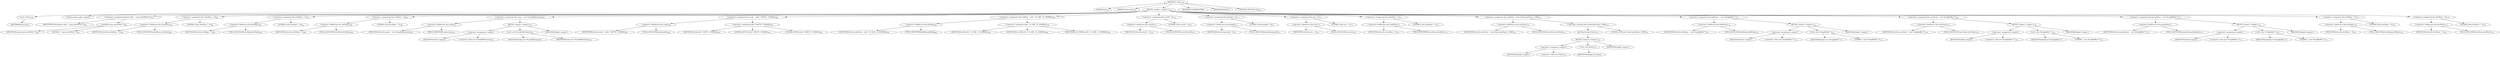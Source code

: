 digraph "&lt;init&gt;" {  
"294" [label = <(METHOD,&lt;init&gt;)<SUB>159</SUB>> ]
"13" [label = <(PARAM,this)<SUB>159</SUB>> ]
"295" [label = <(PARAM,String name)<SUB>159</SUB>> ]
"296" [label = <(BLOCK,&lt;empty&gt;,&lt;empty&gt;)<SUB>159</SUB>> ]
"297" [label = <(&lt;init&gt;,this();)<SUB>160</SUB>> ]
"12" [label = <(IDENTIFIER,this,this();)> ]
"298" [label = <(LOCAL,boolean isDir: boolean)> ]
"299" [label = <(&lt;operator&gt;.assignment,boolean isDir = name.endsWith(&quot;/&quot;))<SUB>162</SUB>> ]
"300" [label = <(IDENTIFIER,isDir,boolean isDir = name.endsWith(&quot;/&quot;))<SUB>162</SUB>> ]
"301" [label = <(endsWith,name.endsWith(&quot;/&quot;))<SUB>162</SUB>> ]
"302" [label = <(IDENTIFIER,name,name.endsWith(&quot;/&quot;))<SUB>162</SUB>> ]
"303" [label = <(LITERAL,&quot;/&quot;,name.endsWith(&quot;/&quot;))<SUB>162</SUB>> ]
"304" [label = <(&lt;operator&gt;.assignment,this.checkSum = 0)<SUB>164</SUB>> ]
"305" [label = <(&lt;operator&gt;.fieldAccess,this.checkSum)<SUB>164</SUB>> ]
"14" [label = <(IDENTIFIER,this,this.checkSum = 0)<SUB>164</SUB>> ]
"306" [label = <(FIELD_IDENTIFIER,checkSum,checkSum)<SUB>164</SUB>> ]
"307" [label = <(LITERAL,0,this.checkSum = 0)<SUB>164</SUB>> ]
"308" [label = <(&lt;operator&gt;.assignment,this.devMajor = 0)<SUB>165</SUB>> ]
"309" [label = <(&lt;operator&gt;.fieldAccess,this.devMajor)<SUB>165</SUB>> ]
"15" [label = <(IDENTIFIER,this,this.devMajor = 0)<SUB>165</SUB>> ]
"310" [label = <(FIELD_IDENTIFIER,devMajor,devMajor)<SUB>165</SUB>> ]
"311" [label = <(LITERAL,0,this.devMajor = 0)<SUB>165</SUB>> ]
"312" [label = <(&lt;operator&gt;.assignment,this.devMinor = 0)<SUB>166</SUB>> ]
"313" [label = <(&lt;operator&gt;.fieldAccess,this.devMinor)<SUB>166</SUB>> ]
"16" [label = <(IDENTIFIER,this,this.devMinor = 0)<SUB>166</SUB>> ]
"314" [label = <(FIELD_IDENTIFIER,devMinor,devMinor)<SUB>166</SUB>> ]
"315" [label = <(LITERAL,0,this.devMinor = 0)<SUB>166</SUB>> ]
"316" [label = <(&lt;operator&gt;.assignment,this.name = new StringBuffer(name))<SUB>167</SUB>> ]
"317" [label = <(&lt;operator&gt;.fieldAccess,this.name)<SUB>167</SUB>> ]
"17" [label = <(IDENTIFIER,this,this.name = new StringBuffer(name))<SUB>167</SUB>> ]
"318" [label = <(FIELD_IDENTIFIER,name,name)<SUB>167</SUB>> ]
"319" [label = <(BLOCK,&lt;empty&gt;,&lt;empty&gt;)<SUB>167</SUB>> ]
"320" [label = <(&lt;operator&gt;.assignment,&lt;empty&gt;)> ]
"321" [label = <(IDENTIFIER,$obj5,&lt;empty&gt;)> ]
"322" [label = <(&lt;operator&gt;.alloc,new StringBuffer(name))<SUB>167</SUB>> ]
"323" [label = <(&lt;init&gt;,new StringBuffer(name))<SUB>167</SUB>> ]
"324" [label = <(IDENTIFIER,$obj5,new StringBuffer(name))> ]
"325" [label = <(IDENTIFIER,name,new StringBuffer(name))<SUB>167</SUB>> ]
"326" [label = <(IDENTIFIER,$obj5,&lt;empty&gt;)> ]
"327" [label = <(&lt;operator&gt;.assignment,this.mode = isDir ? 040755 : 0100644)<SUB>168</SUB>> ]
"328" [label = <(&lt;operator&gt;.fieldAccess,this.mode)<SUB>168</SUB>> ]
"18" [label = <(IDENTIFIER,this,this.mode = isDir ? 040755 : 0100644)<SUB>168</SUB>> ]
"329" [label = <(FIELD_IDENTIFIER,mode,mode)<SUB>168</SUB>> ]
"330" [label = <(&lt;operator&gt;.conditional,isDir ? 040755 : 0100644)<SUB>168</SUB>> ]
"331" [label = <(IDENTIFIER,isDir,isDir ? 040755 : 0100644)<SUB>168</SUB>> ]
"332" [label = <(LITERAL,040755,isDir ? 040755 : 0100644)<SUB>168</SUB>> ]
"333" [label = <(LITERAL,0100644,isDir ? 040755 : 0100644)<SUB>168</SUB>> ]
"334" [label = <(&lt;operator&gt;.assignment,this.linkFlag = isDir ? LF_DIR : LF_NORMAL)<SUB>169</SUB>> ]
"335" [label = <(&lt;operator&gt;.fieldAccess,this.linkFlag)<SUB>169</SUB>> ]
"19" [label = <(IDENTIFIER,this,this.linkFlag = isDir ? LF_DIR : LF_NORMAL)<SUB>169</SUB>> ]
"336" [label = <(FIELD_IDENTIFIER,linkFlag,linkFlag)<SUB>169</SUB>> ]
"337" [label = <(&lt;operator&gt;.conditional,isDir ? LF_DIR : LF_NORMAL)<SUB>169</SUB>> ]
"338" [label = <(IDENTIFIER,isDir,isDir ? LF_DIR : LF_NORMAL)<SUB>169</SUB>> ]
"339" [label = <(IDENTIFIER,LF_DIR,isDir ? LF_DIR : LF_NORMAL)<SUB>169</SUB>> ]
"340" [label = <(IDENTIFIER,LF_NORMAL,isDir ? LF_DIR : LF_NORMAL)<SUB>169</SUB>> ]
"341" [label = <(&lt;operator&gt;.assignment,this.userId = 0)<SUB>170</SUB>> ]
"342" [label = <(&lt;operator&gt;.fieldAccess,this.userId)<SUB>170</SUB>> ]
"20" [label = <(IDENTIFIER,this,this.userId = 0)<SUB>170</SUB>> ]
"343" [label = <(FIELD_IDENTIFIER,userId,userId)<SUB>170</SUB>> ]
"344" [label = <(LITERAL,0,this.userId = 0)<SUB>170</SUB>> ]
"345" [label = <(&lt;operator&gt;.assignment,this.groupId = 0)<SUB>171</SUB>> ]
"346" [label = <(&lt;operator&gt;.fieldAccess,this.groupId)<SUB>171</SUB>> ]
"21" [label = <(IDENTIFIER,this,this.groupId = 0)<SUB>171</SUB>> ]
"347" [label = <(FIELD_IDENTIFIER,groupId,groupId)<SUB>171</SUB>> ]
"348" [label = <(LITERAL,0,this.groupId = 0)<SUB>171</SUB>> ]
"349" [label = <(&lt;operator&gt;.assignment,this.size = 0)<SUB>172</SUB>> ]
"350" [label = <(&lt;operator&gt;.fieldAccess,this.size)<SUB>172</SUB>> ]
"22" [label = <(IDENTIFIER,this,this.size = 0)<SUB>172</SUB>> ]
"351" [label = <(FIELD_IDENTIFIER,size,size)<SUB>172</SUB>> ]
"352" [label = <(LITERAL,0,this.size = 0)<SUB>172</SUB>> ]
"353" [label = <(&lt;operator&gt;.assignment,this.checkSum = 0)<SUB>173</SUB>> ]
"354" [label = <(&lt;operator&gt;.fieldAccess,this.checkSum)<SUB>173</SUB>> ]
"23" [label = <(IDENTIFIER,this,this.checkSum = 0)<SUB>173</SUB>> ]
"355" [label = <(FIELD_IDENTIFIER,checkSum,checkSum)<SUB>173</SUB>> ]
"356" [label = <(LITERAL,0,this.checkSum = 0)<SUB>173</SUB>> ]
"357" [label = <(&lt;operator&gt;.assignment,this.modTime = (new Date()).getTime() / 1000)<SUB>174</SUB>> ]
"358" [label = <(&lt;operator&gt;.fieldAccess,this.modTime)<SUB>174</SUB>> ]
"24" [label = <(IDENTIFIER,this,this.modTime = (new Date()).getTime() / 1000)<SUB>174</SUB>> ]
"359" [label = <(FIELD_IDENTIFIER,modTime,modTime)<SUB>174</SUB>> ]
"360" [label = <(&lt;operator&gt;.division,(new Date()).getTime() / 1000)<SUB>174</SUB>> ]
"361" [label = <(getTime,this.getTime())<SUB>174</SUB>> ]
"362" [label = <(BLOCK,&lt;empty&gt;,&lt;empty&gt;)<SUB>174</SUB>> ]
"363" [label = <(&lt;operator&gt;.assignment,&lt;empty&gt;)> ]
"364" [label = <(IDENTIFIER,$obj6,&lt;empty&gt;)> ]
"365" [label = <(&lt;operator&gt;.alloc,new Date())<SUB>174</SUB>> ]
"366" [label = <(&lt;init&gt;,new Date())<SUB>174</SUB>> ]
"367" [label = <(IDENTIFIER,$obj6,new Date())> ]
"368" [label = <(IDENTIFIER,$obj6,&lt;empty&gt;)> ]
"369" [label = <(LITERAL,1000,(new Date()).getTime() / 1000)<SUB>174</SUB>> ]
"370" [label = <(&lt;operator&gt;.assignment,this.linkName = new StringBuffer(&quot;&quot;))<SUB>175</SUB>> ]
"371" [label = <(&lt;operator&gt;.fieldAccess,this.linkName)<SUB>175</SUB>> ]
"25" [label = <(IDENTIFIER,this,this.linkName = new StringBuffer(&quot;&quot;))<SUB>175</SUB>> ]
"372" [label = <(FIELD_IDENTIFIER,linkName,linkName)<SUB>175</SUB>> ]
"373" [label = <(BLOCK,&lt;empty&gt;,&lt;empty&gt;)<SUB>175</SUB>> ]
"374" [label = <(&lt;operator&gt;.assignment,&lt;empty&gt;)> ]
"375" [label = <(IDENTIFIER,$obj7,&lt;empty&gt;)> ]
"376" [label = <(&lt;operator&gt;.alloc,new StringBuffer(&quot;&quot;))<SUB>175</SUB>> ]
"377" [label = <(&lt;init&gt;,new StringBuffer(&quot;&quot;))<SUB>175</SUB>> ]
"378" [label = <(IDENTIFIER,$obj7,new StringBuffer(&quot;&quot;))> ]
"379" [label = <(LITERAL,&quot;&quot;,new StringBuffer(&quot;&quot;))<SUB>175</SUB>> ]
"380" [label = <(IDENTIFIER,$obj7,&lt;empty&gt;)> ]
"381" [label = <(&lt;operator&gt;.assignment,this.userName = new StringBuffer(&quot;&quot;))<SUB>176</SUB>> ]
"382" [label = <(&lt;operator&gt;.fieldAccess,this.userName)<SUB>176</SUB>> ]
"26" [label = <(IDENTIFIER,this,this.userName = new StringBuffer(&quot;&quot;))<SUB>176</SUB>> ]
"383" [label = <(FIELD_IDENTIFIER,userName,userName)<SUB>176</SUB>> ]
"384" [label = <(BLOCK,&lt;empty&gt;,&lt;empty&gt;)<SUB>176</SUB>> ]
"385" [label = <(&lt;operator&gt;.assignment,&lt;empty&gt;)> ]
"386" [label = <(IDENTIFIER,$obj8,&lt;empty&gt;)> ]
"387" [label = <(&lt;operator&gt;.alloc,new StringBuffer(&quot;&quot;))<SUB>176</SUB>> ]
"388" [label = <(&lt;init&gt;,new StringBuffer(&quot;&quot;))<SUB>176</SUB>> ]
"389" [label = <(IDENTIFIER,$obj8,new StringBuffer(&quot;&quot;))> ]
"390" [label = <(LITERAL,&quot;&quot;,new StringBuffer(&quot;&quot;))<SUB>176</SUB>> ]
"391" [label = <(IDENTIFIER,$obj8,&lt;empty&gt;)> ]
"392" [label = <(&lt;operator&gt;.assignment,this.groupName = new StringBuffer(&quot;&quot;))<SUB>177</SUB>> ]
"393" [label = <(&lt;operator&gt;.fieldAccess,this.groupName)<SUB>177</SUB>> ]
"27" [label = <(IDENTIFIER,this,this.groupName = new StringBuffer(&quot;&quot;))<SUB>177</SUB>> ]
"394" [label = <(FIELD_IDENTIFIER,groupName,groupName)<SUB>177</SUB>> ]
"395" [label = <(BLOCK,&lt;empty&gt;,&lt;empty&gt;)<SUB>177</SUB>> ]
"396" [label = <(&lt;operator&gt;.assignment,&lt;empty&gt;)> ]
"397" [label = <(IDENTIFIER,$obj9,&lt;empty&gt;)> ]
"398" [label = <(&lt;operator&gt;.alloc,new StringBuffer(&quot;&quot;))<SUB>177</SUB>> ]
"399" [label = <(&lt;init&gt;,new StringBuffer(&quot;&quot;))<SUB>177</SUB>> ]
"400" [label = <(IDENTIFIER,$obj9,new StringBuffer(&quot;&quot;))> ]
"401" [label = <(LITERAL,&quot;&quot;,new StringBuffer(&quot;&quot;))<SUB>177</SUB>> ]
"402" [label = <(IDENTIFIER,$obj9,&lt;empty&gt;)> ]
"403" [label = <(&lt;operator&gt;.assignment,this.devMajor = 0)<SUB>178</SUB>> ]
"404" [label = <(&lt;operator&gt;.fieldAccess,this.devMajor)<SUB>178</SUB>> ]
"28" [label = <(IDENTIFIER,this,this.devMajor = 0)<SUB>178</SUB>> ]
"405" [label = <(FIELD_IDENTIFIER,devMajor,devMajor)<SUB>178</SUB>> ]
"406" [label = <(LITERAL,0,this.devMajor = 0)<SUB>178</SUB>> ]
"407" [label = <(&lt;operator&gt;.assignment,this.devMinor = 0)<SUB>179</SUB>> ]
"408" [label = <(&lt;operator&gt;.fieldAccess,this.devMinor)<SUB>179</SUB>> ]
"29" [label = <(IDENTIFIER,this,this.devMinor = 0)<SUB>179</SUB>> ]
"409" [label = <(FIELD_IDENTIFIER,devMinor,devMinor)<SUB>179</SUB>> ]
"410" [label = <(LITERAL,0,this.devMinor = 0)<SUB>179</SUB>> ]
"411" [label = <(MODIFIER,CONSTRUCTOR)> ]
"412" [label = <(MODIFIER,PUBLIC)> ]
"413" [label = <(METHOD_RETURN,void)<SUB>181</SUB>> ]
  "294" -> "13" 
  "294" -> "295" 
  "294" -> "296" 
  "294" -> "411" 
  "294" -> "412" 
  "294" -> "413" 
  "296" -> "297" 
  "296" -> "298" 
  "296" -> "299" 
  "296" -> "304" 
  "296" -> "308" 
  "296" -> "312" 
  "296" -> "316" 
  "296" -> "327" 
  "296" -> "334" 
  "296" -> "341" 
  "296" -> "345" 
  "296" -> "349" 
  "296" -> "353" 
  "296" -> "357" 
  "296" -> "370" 
  "296" -> "381" 
  "296" -> "392" 
  "296" -> "403" 
  "296" -> "407" 
  "297" -> "12" 
  "299" -> "300" 
  "299" -> "301" 
  "301" -> "302" 
  "301" -> "303" 
  "304" -> "305" 
  "304" -> "307" 
  "305" -> "14" 
  "305" -> "306" 
  "308" -> "309" 
  "308" -> "311" 
  "309" -> "15" 
  "309" -> "310" 
  "312" -> "313" 
  "312" -> "315" 
  "313" -> "16" 
  "313" -> "314" 
  "316" -> "317" 
  "316" -> "319" 
  "317" -> "17" 
  "317" -> "318" 
  "319" -> "320" 
  "319" -> "323" 
  "319" -> "326" 
  "320" -> "321" 
  "320" -> "322" 
  "323" -> "324" 
  "323" -> "325" 
  "327" -> "328" 
  "327" -> "330" 
  "328" -> "18" 
  "328" -> "329" 
  "330" -> "331" 
  "330" -> "332" 
  "330" -> "333" 
  "334" -> "335" 
  "334" -> "337" 
  "335" -> "19" 
  "335" -> "336" 
  "337" -> "338" 
  "337" -> "339" 
  "337" -> "340" 
  "341" -> "342" 
  "341" -> "344" 
  "342" -> "20" 
  "342" -> "343" 
  "345" -> "346" 
  "345" -> "348" 
  "346" -> "21" 
  "346" -> "347" 
  "349" -> "350" 
  "349" -> "352" 
  "350" -> "22" 
  "350" -> "351" 
  "353" -> "354" 
  "353" -> "356" 
  "354" -> "23" 
  "354" -> "355" 
  "357" -> "358" 
  "357" -> "360" 
  "358" -> "24" 
  "358" -> "359" 
  "360" -> "361" 
  "360" -> "369" 
  "361" -> "362" 
  "362" -> "363" 
  "362" -> "366" 
  "362" -> "368" 
  "363" -> "364" 
  "363" -> "365" 
  "366" -> "367" 
  "370" -> "371" 
  "370" -> "373" 
  "371" -> "25" 
  "371" -> "372" 
  "373" -> "374" 
  "373" -> "377" 
  "373" -> "380" 
  "374" -> "375" 
  "374" -> "376" 
  "377" -> "378" 
  "377" -> "379" 
  "381" -> "382" 
  "381" -> "384" 
  "382" -> "26" 
  "382" -> "383" 
  "384" -> "385" 
  "384" -> "388" 
  "384" -> "391" 
  "385" -> "386" 
  "385" -> "387" 
  "388" -> "389" 
  "388" -> "390" 
  "392" -> "393" 
  "392" -> "395" 
  "393" -> "27" 
  "393" -> "394" 
  "395" -> "396" 
  "395" -> "399" 
  "395" -> "402" 
  "396" -> "397" 
  "396" -> "398" 
  "399" -> "400" 
  "399" -> "401" 
  "403" -> "404" 
  "403" -> "406" 
  "404" -> "28" 
  "404" -> "405" 
  "407" -> "408" 
  "407" -> "410" 
  "408" -> "29" 
  "408" -> "409" 
}
